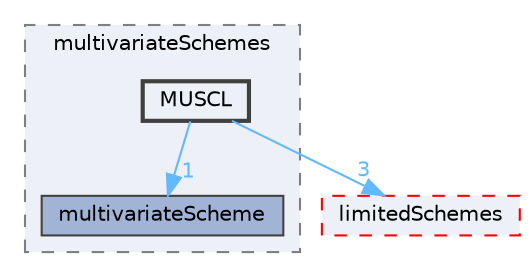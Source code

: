 digraph "src/finiteVolume/interpolation/surfaceInterpolation/multivariateSchemes/MUSCL"
{
 // LATEX_PDF_SIZE
  bgcolor="transparent";
  edge [fontname=Helvetica,fontsize=10,labelfontname=Helvetica,labelfontsize=10];
  node [fontname=Helvetica,fontsize=10,shape=box,height=0.2,width=0.4];
  compound=true
  subgraph clusterdir_5f7556748bbd257c389f2aea3abf7cc0 {
    graph [ bgcolor="#edf0f7", pencolor="grey50", label="multivariateSchemes", fontname=Helvetica,fontsize=10 style="filled,dashed", URL="dir_5f7556748bbd257c389f2aea3abf7cc0.html",tooltip=""]
  dir_a36c8453882c7b9cc89dae802851deac [label="multivariateScheme", fillcolor="#a2b4d6", color="grey25", style="filled", URL="dir_a36c8453882c7b9cc89dae802851deac.html",tooltip=""];
  dir_12f530e0a479b49646ba1147bdea0f28 [label="MUSCL", fillcolor="#edf0f7", color="grey25", style="filled,bold", URL="dir_12f530e0a479b49646ba1147bdea0f28.html",tooltip=""];
  }
  dir_3b094e1ce2b3f641da0071aec2c4e694 [label="limitedSchemes", fillcolor="#edf0f7", color="red", style="filled,dashed", URL="dir_3b094e1ce2b3f641da0071aec2c4e694.html",tooltip=""];
  dir_12f530e0a479b49646ba1147bdea0f28->dir_3b094e1ce2b3f641da0071aec2c4e694 [headlabel="3", labeldistance=1.5 headhref="dir_002508_002165.html" href="dir_002508_002165.html" color="steelblue1" fontcolor="steelblue1"];
  dir_12f530e0a479b49646ba1147bdea0f28->dir_a36c8453882c7b9cc89dae802851deac [headlabel="1", labeldistance=1.5 headhref="dir_002508_002502.html" href="dir_002508_002502.html" color="steelblue1" fontcolor="steelblue1"];
}
